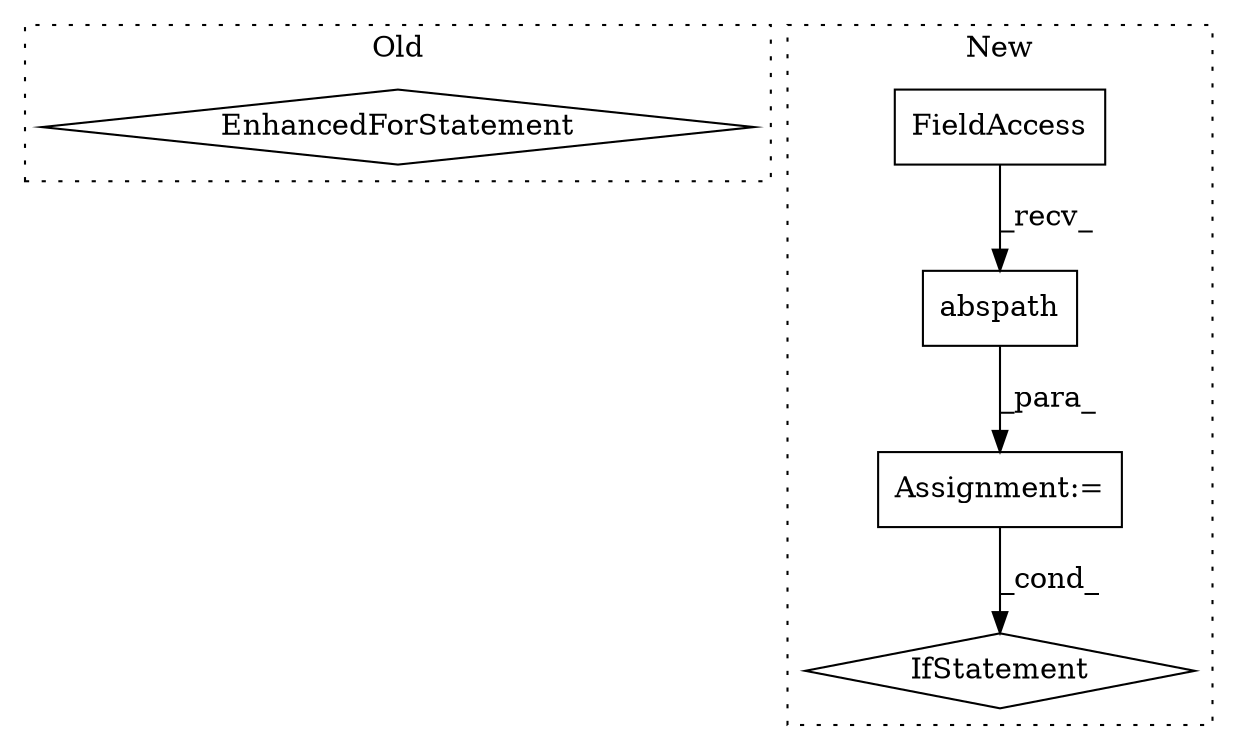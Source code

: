 digraph G {
subgraph cluster0 {
1 [label="EnhancedForStatement" a="70" s="15128,15205" l="57,2" shape="diamond"];
label = "Old";
style="dotted";
}
subgraph cluster1 {
2 [label="abspath" a="32" s="16082,16094" l="8,1" shape="box"];
3 [label="FieldAccess" a="22" s="16074" l="7" shape="box"];
4 [label="Assignment:=" a="7" s="16073" l="1" shape="box"];
5 [label="IfStatement" a="25" s="16221,16257" l="4,2" shape="diamond"];
label = "New";
style="dotted";
}
2 -> 4 [label="_para_"];
3 -> 2 [label="_recv_"];
4 -> 5 [label="_cond_"];
}